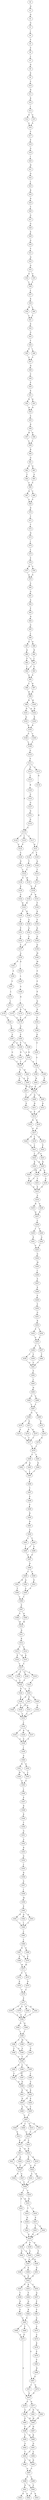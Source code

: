 strict digraph  {
	S0 -> S1 [ label = Q ];
	S1 -> S2 [ label = Q ];
	S2 -> S3 [ label = G ];
	S3 -> S4 [ label = I ];
	S4 -> S5 [ label = V ];
	S5 -> S6 [ label = F ];
	S6 -> S7 [ label = L ];
	S7 -> S8 [ label = D ];
	S8 -> S9 [ label = E ];
	S9 -> S10 [ label = V ];
	S10 -> S11 [ label = D ];
	S11 -> S12 [ label = K ];
	S12 -> S13 [ label = I ];
	S13 -> S14 [ label = G ];
	S13 -> S15 [ label = S ];
	S14 -> S16 [ label = S ];
	S15 -> S16 [ label = S ];
	S16 -> S17 [ label = V ];
	S17 -> S18 [ label = P ];
	S18 -> S19 [ label = G ];
	S19 -> S20 [ label = I ];
	S20 -> S21 [ label = H ];
	S21 -> S22 [ label = Q ];
	S22 -> S23 [ label = L ];
	S23 -> S24 [ label = R ];
	S24 -> S25 [ label = D ];
	S25 -> S26 [ label = V ];
	S26 -> S27 [ label = G ];
	S27 -> S28 [ label = G ];
	S28 -> S29 [ label = E ];
	S29 -> S30 [ label = G ];
	S30 -> S31 [ label = V ];
	S31 -> S32 [ label = Q ];
	S32 -> S33 [ label = Q ];
	S33 -> S34 [ label = A ];
	S33 -> S35 [ label = G ];
	S34 -> S36 [ label = L ];
	S35 -> S36 [ label = L ];
	S36 -> S37 [ label = L ];
	S37 -> S38 [ label = K ];
	S38 -> S39 [ label = M ];
	S38 -> S40 [ label = L ];
	S39 -> S41 [ label = L ];
	S40 -> S41 [ label = L ];
	S41 -> S42 [ label = E ];
	S42 -> S43 [ label = G ];
	S43 -> S44 [ label = T ];
	S44 -> S45 [ label = V ];
	S44 -> S46 [ label = I ];
	S45 -> S47 [ label = V ];
	S46 -> S47 [ label = V ];
	S47 -> S48 [ label = N ];
	S48 -> S49 [ label = V ];
	S49 -> S50 [ label = P ];
	S50 -> S51 [ label = E ];
	S51 -> S52 [ label = K ];
	S51 -> S53 [ label = R ];
	S52 -> S54 [ label = N ];
	S53 -> S54 [ label = N ];
	S54 -> S55 [ label = S ];
	S55 -> S56 [ label = R ];
	S56 -> S57 [ label = R ];
	S56 -> S58 [ label = K ];
	S57 -> S59 [ label = L ];
	S58 -> S59 [ label = L ];
	S59 -> S60 [ label = R ];
	S60 -> S61 [ label = G ];
	S61 -> S62 [ label = E ];
	S61 -> S63 [ label = D ];
	S62 -> S64 [ label = T ];
	S63 -> S65 [ label = S ];
	S64 -> S66 [ label = V ];
	S65 -> S66 [ label = V ];
	S66 -> S67 [ label = Q ];
	S66 -> S68 [ label = V ];
	S67 -> S69 [ label = V ];
	S68 -> S69 [ label = V ];
	S69 -> S70 [ label = D ];
	S70 -> S71 [ label = T ];
	S71 -> S72 [ label = T ];
	S72 -> S73 [ label = N ];
	S73 -> S74 [ label = I ];
	S74 -> S75 [ label = L ];
	S75 -> S76 [ label = F ];
	S76 -> S77 [ label = M ];
	S76 -> S78 [ label = V ];
	S77 -> S79 [ label = A ];
	S78 -> S79 [ label = A ];
	S79 -> S80 [ label = S ];
	S80 -> S81 [ label = G ];
	S81 -> S82 [ label = A ];
	S82 -> S83 [ label = F ];
	S83 -> S84 [ label = N ];
	S84 -> S85 [ label = G ];
	S85 -> S86 [ label = L ];
	S86 -> S87 [ label = E ];
	S86 -> S88 [ label = D ];
	S87 -> S89 [ label = K ];
	S88 -> S90 [ label = R ];
	S89 -> S91 [ label = I ];
	S89 -> S92 [ label = F ];
	S90 -> S91 [ label = I ];
	S91 -> S93 [ label = V ];
	S91 -> S94 [ label = I ];
	S92 -> S94 [ label = I ];
	S93 -> S95 [ label = S ];
	S94 -> S95 [ label = S ];
	S95 -> S96 [ label = L ];
	S95 -> S97 [ label = R ];
	S96 -> S98 [ label = R ];
	S97 -> S98 [ label = R ];
	S98 -> S99 [ label = K ];
	S98 -> S100 [ label = M ];
	S99 -> S101 [ label = D ];
	S99 -> S102 [ label = N ];
	S100 -> S102 [ label = N ];
	S101 -> S103 [ label = Q ];
	S102 -> S104 [ label = E ];
	S103 -> S105 [ label = K ];
	S104 -> S105 [ label = K ];
	S105 -> S106 [ label = S ];
	S105 -> S108 [ label = Y ];
	S106 -> S109 [ label = L ];
	S108 -> S109 [ label = L ];
	S109 -> S110 [ label = G ];
	S110 -> S111 [ label = F ];
	S111 -> S112 [ label = N ];
	S111 -> S113 [ label = S ];
	S111 -> S114 [ label = G ];
	S112 -> S115 [ label = L ];
	S113 -> S116 [ label = Q ];
	S114 -> S117 [ label = V ];
	S114 -> S118 [ label = T ];
	S114 -> S119 [ label = I ];
	S115 -> S120 [ label = R ];
	S116 -> S121 [ label = H ];
	S117 -> S121 [ label = H ];
	S118 -> S122 [ label = P ];
	S119 -> S122 [ label = P ];
	S120 -> S123 [ label = S ];
	S121 -> S124 [ label = A ];
	S121 -> S125 [ label = T ];
	S122 -> S126 [ label = S ];
	S123 -> S127 [ label = G ];
	S124 -> S128 [ label = T ];
	S125 -> S129 [ label = Q ];
	S126 -> S130 [ label = N ];
	S127 -> S131 [ label = D ];
	S128 -> S132 [ label = L ];
	S129 -> S133 [ label = T ];
	S130 -> S132 [ label = L ];
	S131 -> S134 [ label = D ];
	S132 -> S135 [ label = M ];
	S132 -> S136 [ label = G ];
	S133 -> S137 [ label = S ];
	S134 -> S114 [ label = G ];
	S135 -> S138 [ label = S ];
	S136 -> S139 [ label = K ];
	S137 -> S138 [ label = S ];
	S138 -> S140 [ label = P ];
	S138 -> S141 [ label = R ];
	S139 -> S142 [ label = G ];
	S140 -> S143 [ label = R ];
	S141 -> S144 [ label = P ];
	S142 -> S143 [ label = R ];
	S143 -> S145 [ label = P ];
	S143 -> S146 [ label = R ];
	S144 -> S147 [ label = K ];
	S145 -> S148 [ label = P ];
	S146 -> S149 [ label = A ];
	S147 -> S150 [ label = V ];
	S148 -> S151 [ label = P ];
	S149 -> S152 [ label = A ];
	S150 -> S153 [ label = K ];
	S151 -> S154 [ label = S ];
	S152 -> S155 [ label = A ];
	S153 -> S156 [ label = Q ];
	S154 -> S157 [ label = A ];
	S155 -> S157 [ label = A ];
	S156 -> S158 [ label = Q ];
	S157 -> S159 [ label = A ];
	S158 -> S160 [ label = M ];
	S159 -> S161 [ label = S ];
	S159 -> S162 [ label = D ];
	S160 -> S163 [ label = M ];
	S161 -> S164 [ label = A ];
	S162 -> S165 [ label = L ];
	S163 -> S166 [ label = G ];
	S164 -> S167 [ label = V ];
	S165 -> S168 [ label = A ];
	S166 -> S169 [ label = F ];
	S167 -> S170 [ label = L ];
	S168 -> S171 [ label = N ];
	S169 -> S172 [ label = E ];
	S170 -> S173 [ label = L ];
	S171 -> S174 [ label = S ];
	S171 -> S175 [ label = R ];
	S171 -> S176 [ label = A ];
	S172 -> S177 [ label = Q ];
	S173 -> S178 [ label = G ];
	S174 -> S179 [ label = S ];
	S175 -> S179 [ label = S ];
	S176 -> S179 [ label = S ];
	S177 -> S180 [ label = N ];
	S178 -> S181 [ label = G ];
	S179 -> S182 [ label = G ];
	S180 -> S183 [ label = P ];
	S181 -> S184 [ label = V ];
	S182 -> S185 [ label = E ];
	S183 -> S186 [ label = L ];
	S184 -> S187 [ label = A ];
	S185 -> S188 [ label = T ];
	S185 -> S189 [ label = S ];
	S185 -> S190 [ label = G ];
	S186 -> S191 [ label = K ];
	S187 -> S189 [ label = S ];
	S188 -> S192 [ label = D ];
	S189 -> S192 [ label = D ];
	S189 -> S193 [ label = N ];
	S190 -> S194 [ label = G ];
	S191 -> S195 [ label = S ];
	S192 -> S196 [ label = A ];
	S192 -> S197 [ label = T ];
	S193 -> S197 [ label = T ];
	S194 -> S197 [ label = T ];
	S195 -> S196 [ label = A ];
	S196 -> S198 [ label = L ];
	S196 -> S199 [ label = I ];
	S197 -> S200 [ label = V ];
	S197 -> S201 [ label = H ];
	S198 -> S202 [ label = W ];
	S199 -> S203 [ label = E ];
	S200 -> S204 [ label = A ];
	S200 -> S205 [ label = Q ];
	S201 -> S205 [ label = Q ];
	S202 -> S206 [ label = E ];
	S203 -> S206 [ label = E ];
	S204 -> S206 [ label = E ];
	S205 -> S207 [ label = D ];
	S205 -> S206 [ label = E ];
	S206 -> S208 [ label = Q ];
	S206 -> S209 [ label = N ];
	S206 -> S210 [ label = I ];
	S207 -> S210 [ label = I ];
	S208 -> S211 [ label = H ];
	S209 -> S212 [ label = K ];
	S210 -> S213 [ label = E ];
	S211 -> S214 [ label = E ];
	S212 -> S214 [ label = E ];
	S213 -> S214 [ label = E ];
	S214 -> S215 [ label = R ];
	S214 -> S216 [ label = K ];
	S215 -> S217 [ label = D ];
	S216 -> S217 [ label = D ];
	S217 -> S218 [ label = L ];
	S217 -> S219 [ label = E ];
	S217 -> S220 [ label = R ];
	S218 -> S221 [ label = L ];
	S219 -> S222 [ label = F ];
	S220 -> S221 [ label = L ];
	S221 -> S223 [ label = V ];
	S221 -> S224 [ label = L ];
	S222 -> S224 [ label = L ];
	S223 -> S225 [ label = R ];
	S224 -> S226 [ label = K ];
	S224 -> S225 [ label = R ];
	S225 -> S227 [ label = Q ];
	S225 -> S228 [ label = H ];
	S225 -> S229 [ label = L ];
	S226 -> S228 [ label = H ];
	S227 -> S230 [ label = A ];
	S228 -> S231 [ label = T ];
	S228 -> S232 [ label = V ];
	S229 -> S232 [ label = V ];
	S230 -> S233 [ label = E ];
	S231 -> S233 [ label = E ];
	S232 -> S233 [ label = E ];
	S233 -> S234 [ label = A ];
	S234 -> S235 [ label = R ];
	S234 -> S236 [ label = S ];
	S235 -> S237 [ label = D ];
	S236 -> S237 [ label = D ];
	S237 -> S238 [ label = L ];
	S238 -> S239 [ label = I ];
	S238 -> S240 [ label = V ];
	S239 -> S241 [ label = E ];
	S240 -> S242 [ label = G ];
	S241 -> S243 [ label = F ];
	S242 -> S243 [ label = F ];
	S243 -> S244 [ label = G ];
	S244 -> S245 [ label = M ];
	S245 -> S246 [ label = I ];
	S246 -> S247 [ label = P ];
	S247 -> S248 [ label = E ];
	S248 -> S249 [ label = F ];
	S249 -> S250 [ label = V ];
	S250 -> S251 [ label = G ];
	S251 -> S252 [ label = R ];
	S252 -> S253 [ label = F ];
	S252 -> S254 [ label = L ];
	S253 -> S255 [ label = P ];
	S254 -> S255 [ label = P ];
	S255 -> S256 [ label = V ];
	S255 -> S257 [ label = I ];
	S256 -> S258 [ label = L ];
	S256 -> S259 [ label = V ];
	S257 -> S260 [ label = T ];
	S258 -> S261 [ label = V ];
	S259 -> S261 [ label = V ];
	S260 -> S261 [ label = V ];
	S261 -> S262 [ label = P ];
	S262 -> S263 [ label = L ];
	S263 -> S264 [ label = H ];
	S264 -> S265 [ label = G ];
	S264 -> S266 [ label = S ];
	S265 -> S267 [ label = L ];
	S266 -> S267 [ label = L ];
	S267 -> S268 [ label = D ];
	S267 -> S269 [ label = S ];
	S268 -> S270 [ label = T ];
	S268 -> S271 [ label = E ];
	S269 -> S272 [ label = N ];
	S270 -> S273 [ label = A ];
	S271 -> S274 [ label = D ];
	S271 -> S275 [ label = K ];
	S272 -> S276 [ label = E ];
	S273 -> S277 [ label = T ];
	S274 -> S277 [ label = T ];
	S275 -> S277 [ label = T ];
	S276 -> S278 [ label = H ];
	S277 -> S279 [ label = L ];
	S278 -> S279 [ label = L ];
	S279 -> S280 [ label = V ];
	S279 -> S281 [ label = T ];
	S280 -> S282 [ label = R ];
	S280 -> S283 [ label = Q ];
	S281 -> S284 [ label = K ];
	S282 -> S285 [ label = I ];
	S283 -> S285 [ label = I ];
	S284 -> S285 [ label = I ];
	S285 -> S286 [ label = L ];
	S286 -> S287 [ label = T ];
	S287 -> S288 [ label = E ];
	S288 -> S289 [ label = P ];
	S289 -> S290 [ label = R ];
	S290 -> S291 [ label = N ];
	S291 -> S292 [ label = A ];
	S292 -> S293 [ label = L ];
	S292 -> S294 [ label = V ];
	S293 -> S295 [ label = I ];
	S294 -> S296 [ label = V ];
	S294 -> S295 [ label = I ];
	S295 -> S297 [ label = P ];
	S296 -> S297 [ label = P ];
	S297 -> S298 [ label = Q ];
	S298 -> S299 [ label = Y ];
	S298 -> S300 [ label = F ];
	S299 -> S301 [ label = R ];
	S299 -> S302 [ label = Q ];
	S300 -> S303 [ label = E ];
	S301 -> S304 [ label = T ];
	S302 -> S305 [ label = A ];
	S303 -> S305 [ label = A ];
	S304 -> S306 [ label = L ];
	S305 -> S306 [ label = L ];
	S306 -> S307 [ label = F ];
	S307 -> S308 [ label = S ];
	S307 -> S309 [ label = N ];
	S308 -> S310 [ label = M ];
	S309 -> S310 [ label = M ];
	S310 -> S311 [ label = D ];
	S311 -> S312 [ label = K ];
	S312 -> S313 [ label = C ];
	S312 -> S314 [ label = S ];
	S313 -> S315 [ label = D ];
	S313 -> S316 [ label = E ];
	S314 -> S315 [ label = D ];
	S315 -> S317 [ label = L ];
	S316 -> S317 [ label = L ];
	S317 -> S318 [ label = F ];
	S317 -> S319 [ label = A ];
	S317 -> S320 [ label = N ];
	S317 -> S321 [ label = S ];
	S318 -> S322 [ label = V ];
	S319 -> S323 [ label = I ];
	S320 -> S322 [ label = V ];
	S321 -> S322 [ label = V ];
	S322 -> S324 [ label = N ];
	S322 -> S325 [ label = T ];
	S323 -> S325 [ label = T ];
	S324 -> S326 [ label = E ];
	S325 -> S327 [ label = P ];
	S325 -> S326 [ label = E ];
	S325 -> S328 [ label = Q ];
	S326 -> S329 [ label = E ];
	S326 -> S330 [ label = A ];
	S326 -> S331 [ label = D ];
	S327 -> S330 [ label = A ];
	S328 -> S332 [ label = G ];
	S329 -> S333 [ label = A ];
	S330 -> S333 [ label = A ];
	S331 -> S333 [ label = A ];
	S332 -> S333 [ label = A ];
	S333 -> S334 [ label = L ];
	S334 -> S335 [ label = T ];
	S334 -> S336 [ label = R ];
	S334 -> S337 [ label = K ];
	S335 -> S338 [ label = A ];
	S336 -> S338 [ label = A ];
	S337 -> S338 [ label = A ];
	S338 -> S339 [ label = I ];
	S339 -> S340 [ label = A ];
	S340 -> S341 [ label = R ];
	S340 -> S342 [ label = D ];
	S341 -> S343 [ label = L ];
	S341 -> S344 [ label = M ];
	S342 -> S343 [ label = L ];
	S343 -> S345 [ label = A ];
	S344 -> S345 [ label = A ];
	S345 -> S346 [ label = L ];
	S346 -> S347 [ label = E ];
	S347 -> S348 [ label = R ];
	S348 -> S349 [ label = K ];
	S349 -> S350 [ label = T ];
	S350 -> S351 [ label = G ];
	S351 -> S352 [ label = A ];
	S352 -> S353 [ label = R ];
	S353 -> S354 [ label = G ];
	S354 -> S355 [ label = L ];
	S355 -> S356 [ label = R ];
	S356 -> S357 [ label = S ];
	S357 -> S358 [ label = I ];
	S358 -> S359 [ label = M ];
	S359 -> S360 [ label = E ];
	S360 -> S361 [ label = N ];
	S360 -> S362 [ label = Q ];
	S360 -> S363 [ label = K ];
	S361 -> S364 [ label = L ];
	S362 -> S364 [ label = L ];
	S363 -> S364 [ label = L ];
	S364 -> S365 [ label = L ];
	S365 -> S366 [ label = L ];
	S366 -> S367 [ label = D ];
	S366 -> S368 [ label = E ];
	S367 -> S369 [ label = A ];
	S367 -> S370 [ label = P ];
	S368 -> S370 [ label = P ];
	S369 -> S371 [ label = M ];
	S370 -> S371 [ label = M ];
	S371 -> S372 [ label = F ];
	S371 -> S373 [ label = Y ];
	S372 -> S374 [ label = E ];
	S373 -> S375 [ label = D ];
	S374 -> S376 [ label = V ];
	S375 -> S376 [ label = V ];
	S376 -> S377 [ label = P ];
	S377 -> S378 [ label = S ];
	S377 -> S379 [ label = G ];
	S377 -> S380 [ label = H ];
	S377 -> S381 [ label = N ];
	S378 -> S382 [ label = S ];
	S379 -> S382 [ label = S ];
	S380 -> S382 [ label = S ];
	S381 -> S382 [ label = S ];
	S382 -> S383 [ label = D ];
	S382 -> S384 [ label = N ];
	S383 -> S385 [ label = I ];
	S384 -> S385 [ label = I ];
	S385 -> S386 [ label = V ];
	S385 -> S387 [ label = I ];
	S385 -> S388 [ label = M ];
	S386 -> S389 [ label = A ];
	S386 -> S390 [ label = C ];
	S387 -> S391 [ label = G ];
	S388 -> S389 [ label = A ];
	S389 -> S392 [ label = V ];
	S390 -> S392 [ label = V ];
	S391 -> S392 [ label = V ];
	S392 -> S393 [ label = R ];
	S392 -> S394 [ label = C ];
	S392 -> S395 [ label = E ];
	S393 -> S396 [ label = V ];
	S394 -> S397 [ label = I ];
	S395 -> S396 [ label = V ];
	S395 -> S398 [ label = L ];
	S396 -> S399 [ label = D ];
	S397 -> S399 [ label = D ];
	S398 -> S400 [ label = S ];
	S399 -> S401 [ label = E ];
	S399 -> S402 [ label = K ];
	S400 -> S402 [ label = K ];
	S401 -> S403 [ label = D ];
	S402 -> S403 [ label = D ];
	S402 -> S404 [ label = E ];
	S403 -> S405 [ label = V ];
	S403 -> S406 [ label = A ];
	S404 -> S405 [ label = V ];
	S405 -> S407 [ label = V ];
	S406 -> S407 [ label = V ];
	S407 -> S408 [ label = L ];
	S407 -> S409 [ label = K ];
	S407 -> S410 [ label = Q ];
	S407 -> S411 [ label = E ];
	S408 -> S412 [ label = G ];
	S409 -> S413 [ label = E ];
	S410 -> S412 [ label = G ];
	S411 -> S412 [ label = G ];
	S412 -> S414 [ label = V ];
	S412 -> S415 [ label = K ];
	S413 -> S415 [ label = K ];
	S414 -> S416 [ label = K ];
	S415 -> S416 [ label = K ];
	S415 -> S417 [ label = S ];
	S416 -> S418 [ label = E ];
	S416 -> S419 [ label = K ];
	S417 -> S420 [ label = Q ];
	S417 -> S421 [ label = L ];
	S418 -> S422 [ label = A ];
	S418 -> S423 [ label = P ];
	S419 -> S422 [ label = A ];
	S420 -> S423 [ label = P ];
	S421 -> S423 [ label = P ];
	S422 -> S424 [ label = A ];
	S422 -> S425 [ label = H ];
	S423 -> S426 [ label = R ];
	S423 -> S427 [ label = G ];
	S424 -> S428 [ label = Y ];
	S425 -> S428 [ label = Y ];
	S426 -> S428 [ label = Y ];
	S427 -> S428 [ label = Y ];
	S428 -> S429 [ label = I ];
	S428 -> S430 [ label = V ];
	S429 -> S431 [ label = R ];
	S429 -> S432 [ label = F ];
	S430 -> S431 [ label = R ];
	S431 -> S433 [ label = T ];
	S431 -> S434 [ label = A ];
	S432 -> S435 [ label = K ];
	S433 -> S436 [ label = N ];
	S434 -> S437 [ label = P ];
	S435 -> S438 [ label = E ];
	S435 -> S439 [ label = P ];
	S435 -> S440 [ label = D ];
	S436 -> S441 [ label = S ];
	S437 -> S442 [ label = A ];
	S437 -> S443 [ label = T ];
	S438 -> S444 [ label = G ];
	S438 -> S445 [ label = S ];
	S439 -> S445 [ label = S ];
	S440 -> S446 [ label = P ];
	S441 -> S435 [ label = K ];
	S442 -> S435 [ label = K ];
	S443 -> S435 [ label = K ];
	S444 -> S447 [ label = S ];
	S445 -> S448 [ label = D ];
	S445 -> S447 [ label = S ];
	S446 -> S447 [ label = S ];
	S447 -> S449 [ label = A ];
	S447 -> S450 [ label = E ];
	S448 -> S451 [ label = D ];
	S449 -> S452 [ label = E ];
	S450 -> S452 [ label = E ];
	S451 -> S452 [ label = E ];
	S452 -> S453 [ label = K ];
	S452 -> S454 [ label = V ];
	S452 -> S455 [ label = E ];
	S453 -> S456 [ label = F ];
	S454 -> S457 [ label = Q ];
	S455 -> S458 [ label = Y ];
	S456 -> S459 [ label = Q ];
	S457 -> S460 [ label = P ];
	S458 -> S461 [ label = D ];
	S459 -> S462 [ label = R ];
	S460 -> S463 [ label = P ];
	S461 -> S464 [ label = S ];
	S462 -> S465 [ label = G ];
	S463 -> S466 [ label = G ];
	S464 -> S465 [ label = G ];
	S465 -> S467 [ label = A ];
	S465 -> S468 [ label = I ];
	S465 -> S469 [ label = V ];
	S466 -> S470 [ label = A ];
	S467 -> S471 [ label = L ];
	S467 -> S472 [ label = A ];
	S468 -> S473 [ label = E ];
	S469 -> S473 [ label = E ];
	S470 -> S474 [ label = A ];
	S471 -> S475 [ label = E ];
	S472 -> S475 [ label = E ];
	S473 -> S475 [ label = E ];
	S474 -> S476 [ label = K ];
	S475 -> S477 [ label = E ];
	S475 -> S478 [ label = S ];
	S476 -> S479 [ label = E ];
	S477 -> S480 [ label = S ];
	S477 -> S481 [ label = N ];
	S477 -> S482 [ label = G ];
	S478 -> S480 [ label = S ];
	S479 -> S483 [ label = P ];
	S480 -> S484 [ label = W ];
	S480 -> S485 [ label = E ];
	S481 -> S484 [ label = W ];
	S482 -> S484 [ label = W ];
	S483 -> S486 [ label = H ];
	S484 -> S487 [ label = H ];
	S484 -> S488 [ label = P ];
	S485 -> S488 [ label = P ];
	S486 -> S467 [ label = A ];
	S487 -> S489 [ label = R ];
	S488 -> S490 [ label = V ];
	S488 -> S489 [ label = R ];
	S489 -> S491 [ label = Q ];
	S490 -> S492 [ label = A ];
	S491 -> S493 [ label = V ];
	S491 -> S494 [ label = A ];
	S492 -> S493 [ label = V ];
	S493 -> S495 [ label = D ];
	S493 -> S496 [ label = A ];
	S494 -> S495 [ label = D ];
	S495 -> S497 [ label = A ];
	S496 -> S497 [ label = A ];
	S497 -> S498 [ label = A ];
	S497 -> S499 [ label = L ];
	S498 -> S500 [ label = S ];
	S498 -> S501 [ label = N ];
	S499 -> S500 [ label = S ];
	S500 -> S502 [ label = S ];
	S500 -> S503 [ label = E ];
	S501 -> S504 [ label = N ];
	S501 -> S502 [ label = S ];
}
